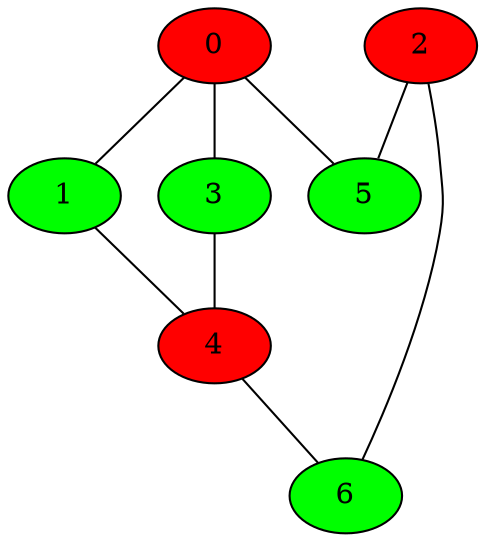 graph test {
0--1
0--3
0--5
1--4
2--5
2--6
3--4
4--6
0 [fillcolor = red , style = filled] 
1 [fillcolor = green , style = filled] 
2 [fillcolor = red , style = filled] 
3 [fillcolor = green , style = filled] 
4 [fillcolor = red , style = filled] 
5 [fillcolor = green , style = filled] 
6 [fillcolor = green , style = filled] 
}